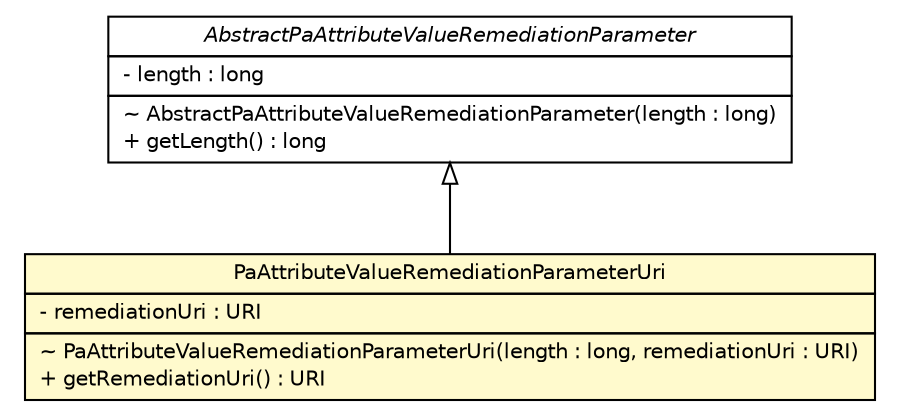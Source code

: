 #!/usr/local/bin/dot
#
# Class diagram 
# Generated by UMLGraph version R5_6 (http://www.umlgraph.org/)
#

digraph G {
	edge [fontname="Helvetica",fontsize=10,labelfontname="Helvetica",labelfontsize=10];
	node [fontname="Helvetica",fontsize=10,shape=plaintext];
	nodesep=0.25;
	ranksep=0.5;
	// org.ietf.nea.pa.attribute.util.AbstractPaAttributeValueRemediationParameter
	c82645 [label=<<table title="org.ietf.nea.pa.attribute.util.AbstractPaAttributeValueRemediationParameter" border="0" cellborder="1" cellspacing="0" cellpadding="2" port="p" href="./AbstractPaAttributeValueRemediationParameter.html">
		<tr><td><table border="0" cellspacing="0" cellpadding="1">
<tr><td align="center" balign="center"><font face="Helvetica-Oblique"> AbstractPaAttributeValueRemediationParameter </font></td></tr>
		</table></td></tr>
		<tr><td><table border="0" cellspacing="0" cellpadding="1">
<tr><td align="left" balign="left"> - length : long </td></tr>
		</table></td></tr>
		<tr><td><table border="0" cellspacing="0" cellpadding="1">
<tr><td align="left" balign="left"> ~ AbstractPaAttributeValueRemediationParameter(length : long) </td></tr>
<tr><td align="left" balign="left"> + getLength() : long </td></tr>
		</table></td></tr>
		</table>>, URL="./AbstractPaAttributeValueRemediationParameter.html", fontname="Helvetica", fontcolor="black", fontsize=10.0];
	// org.ietf.nea.pa.attribute.util.PaAttributeValueRemediationParameterUri
	c82661 [label=<<table title="org.ietf.nea.pa.attribute.util.PaAttributeValueRemediationParameterUri" border="0" cellborder="1" cellspacing="0" cellpadding="2" port="p" bgcolor="lemonChiffon" href="./PaAttributeValueRemediationParameterUri.html">
		<tr><td><table border="0" cellspacing="0" cellpadding="1">
<tr><td align="center" balign="center"> PaAttributeValueRemediationParameterUri </td></tr>
		</table></td></tr>
		<tr><td><table border="0" cellspacing="0" cellpadding="1">
<tr><td align="left" balign="left"> - remediationUri : URI </td></tr>
		</table></td></tr>
		<tr><td><table border="0" cellspacing="0" cellpadding="1">
<tr><td align="left" balign="left"> ~ PaAttributeValueRemediationParameterUri(length : long, remediationUri : URI) </td></tr>
<tr><td align="left" balign="left"> + getRemediationUri() : URI </td></tr>
		</table></td></tr>
		</table>>, URL="./PaAttributeValueRemediationParameterUri.html", fontname="Helvetica", fontcolor="black", fontsize=10.0];
	//org.ietf.nea.pa.attribute.util.PaAttributeValueRemediationParameterUri extends org.ietf.nea.pa.attribute.util.AbstractPaAttributeValueRemediationParameter
	c82645:p -> c82661:p [dir=back,arrowtail=empty];
}

